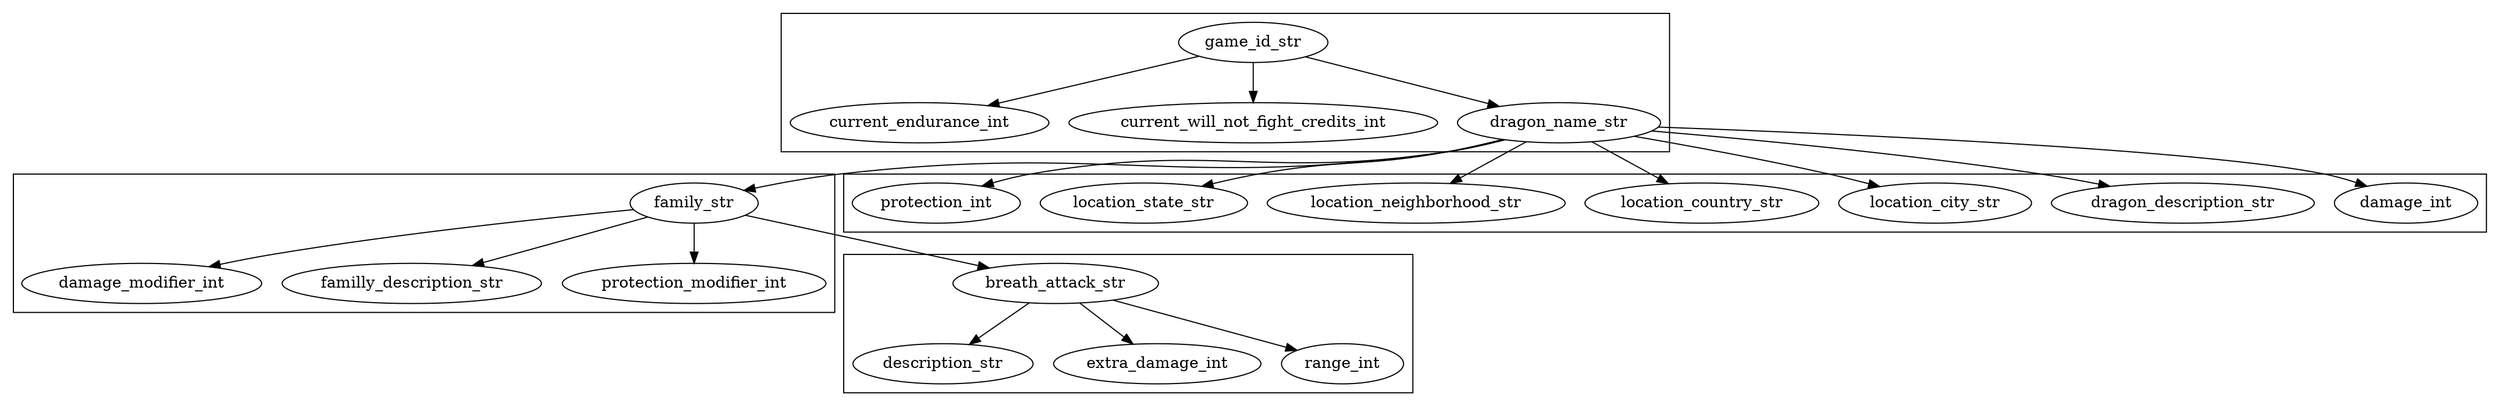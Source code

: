 digraph G {

subgraph cluster_current_power {
        "game_id_str" -> {
                "current_endurance_int"
                "current_will_not_fight_credits_int"
                "dragon_name_str"
        }
}


subgraph cluster_bonus_attack {
        "breath_attack_str" -> {
                "description_str"
                "extra_damage_int"
                "range_int"
        }
}



subgraph cluster_family {
        "family_str" -> {
                "breath_attack_str"
                "damage_modifier_int"
                "familly_description_str"
                "protection_modifier_int"
        }
}


subgraph cluster_stats {
        "dragon_name_str" -> {
                "damage_int"
                "dragon_description_str"
                "family_str"
                "location_city_str"
                "location_country_str"
                "location_neighborhood_str"
                "location_state_str"
                "protection_int"
        }
}


}
